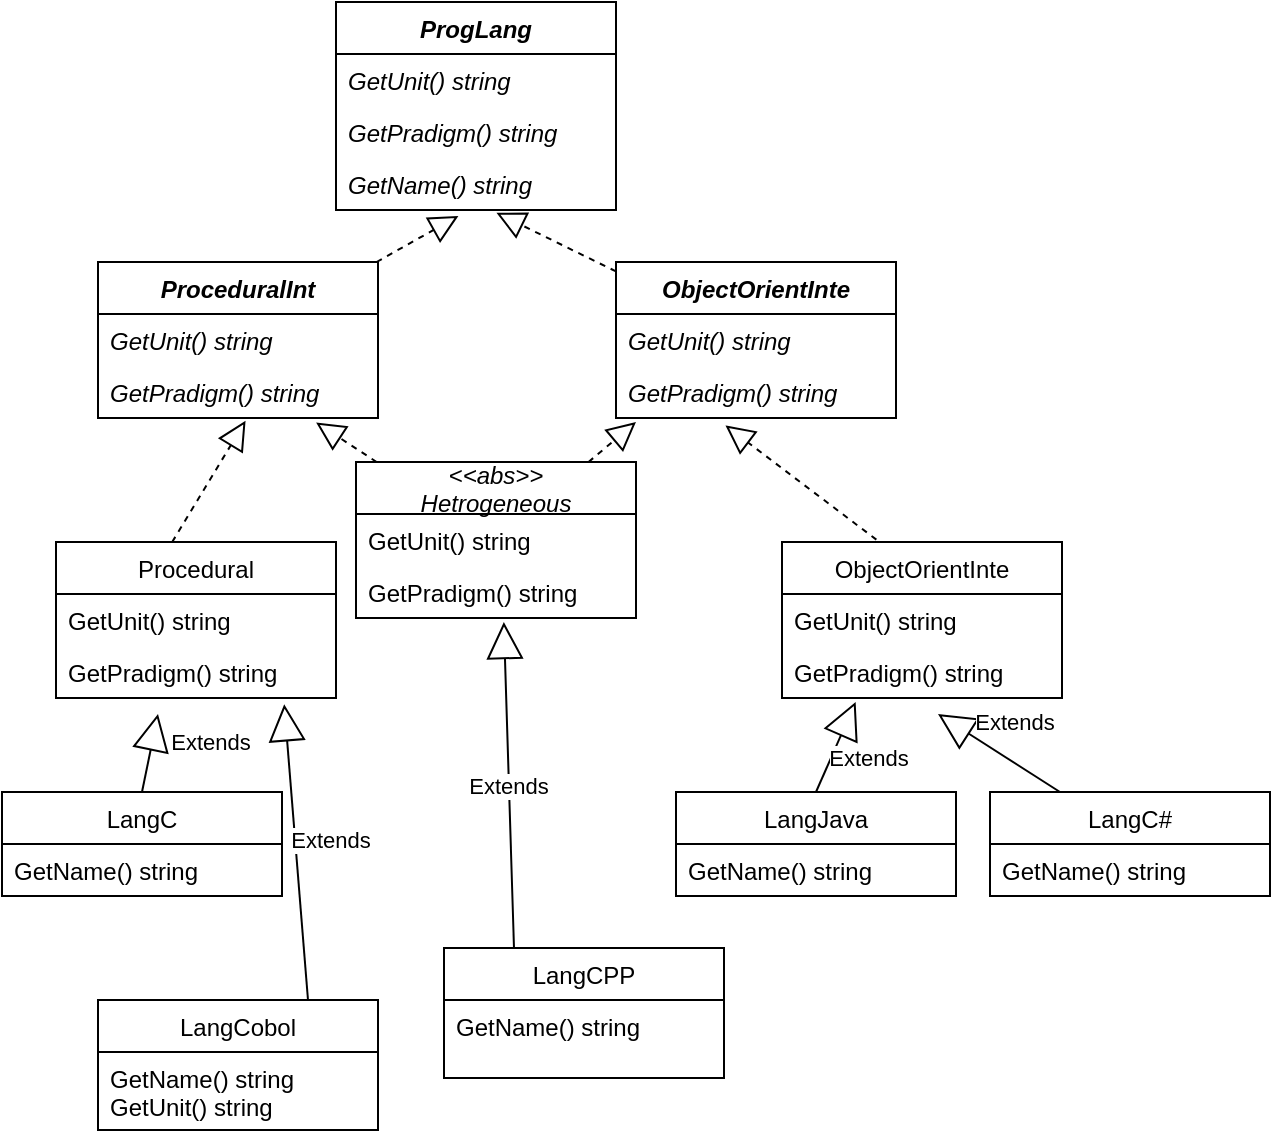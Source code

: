 <mxfile version="20.1.3" type="github">
  <diagram id="M7MpHUqOiyoABDjcpOF4" name="Page-1">
    <mxGraphModel dx="751" dy="690" grid="1" gridSize="13" guides="1" tooltips="1" connect="1" arrows="1" fold="1" page="1" pageScale="1" pageWidth="980" pageHeight="690" math="0" shadow="0">
      <root>
        <mxCell id="0" />
        <mxCell id="1" parent="0" />
        <mxCell id="mPQyHkxRcnNyKBoM3Fjj-2" value="ProgLang" style="swimlane;fontStyle=3;childLayout=stackLayout;horizontal=1;startSize=26;fillColor=none;horizontalStack=0;resizeParent=1;resizeParentMax=0;resizeLast=0;collapsible=1;marginBottom=0;" vertex="1" parent="1">
          <mxGeometry x="180" y="60" width="140" height="104" as="geometry" />
        </mxCell>
        <mxCell id="mPQyHkxRcnNyKBoM3Fjj-3" value="GetUnit() string" style="text;strokeColor=none;fillColor=none;align=left;verticalAlign=top;spacingLeft=4;spacingRight=4;overflow=hidden;rotatable=0;points=[[0,0.5],[1,0.5]];portConstraint=eastwest;fontStyle=2" vertex="1" parent="mPQyHkxRcnNyKBoM3Fjj-2">
          <mxGeometry y="26" width="140" height="26" as="geometry" />
        </mxCell>
        <mxCell id="mPQyHkxRcnNyKBoM3Fjj-4" value="GetPradigm() string" style="text;strokeColor=none;fillColor=none;align=left;verticalAlign=top;spacingLeft=4;spacingRight=4;overflow=hidden;rotatable=0;points=[[0,0.5],[1,0.5]];portConstraint=eastwest;fontStyle=2" vertex="1" parent="mPQyHkxRcnNyKBoM3Fjj-2">
          <mxGeometry y="52" width="140" height="26" as="geometry" />
        </mxCell>
        <mxCell id="mPQyHkxRcnNyKBoM3Fjj-5" value="GetName() string" style="text;strokeColor=none;fillColor=none;align=left;verticalAlign=top;spacingLeft=4;spacingRight=4;overflow=hidden;rotatable=0;points=[[0,0.5],[1,0.5]];portConstraint=eastwest;fontStyle=2" vertex="1" parent="mPQyHkxRcnNyKBoM3Fjj-2">
          <mxGeometry y="78" width="140" height="26" as="geometry" />
        </mxCell>
        <mxCell id="mPQyHkxRcnNyKBoM3Fjj-6" value="ProceduralInt" style="swimlane;fontStyle=3;childLayout=stackLayout;horizontal=1;startSize=26;fillColor=none;horizontalStack=0;resizeParent=1;resizeParentMax=0;resizeLast=0;collapsible=1;marginBottom=0;" vertex="1" parent="1">
          <mxGeometry x="61" y="190" width="140" height="78" as="geometry" />
        </mxCell>
        <mxCell id="mPQyHkxRcnNyKBoM3Fjj-7" value="GetUnit() string" style="text;strokeColor=none;fillColor=none;align=left;verticalAlign=top;spacingLeft=4;spacingRight=4;overflow=hidden;rotatable=0;points=[[0,0.5],[1,0.5]];portConstraint=eastwest;fontStyle=2" vertex="1" parent="mPQyHkxRcnNyKBoM3Fjj-6">
          <mxGeometry y="26" width="140" height="26" as="geometry" />
        </mxCell>
        <mxCell id="mPQyHkxRcnNyKBoM3Fjj-8" value="GetPradigm() string" style="text;strokeColor=none;fillColor=none;align=left;verticalAlign=top;spacingLeft=4;spacingRight=4;overflow=hidden;rotatable=0;points=[[0,0.5],[1,0.5]];portConstraint=eastwest;fontStyle=2" vertex="1" parent="mPQyHkxRcnNyKBoM3Fjj-6">
          <mxGeometry y="52" width="140" height="26" as="geometry" />
        </mxCell>
        <mxCell id="mPQyHkxRcnNyKBoM3Fjj-10" value="ObjectOrientInte" style="swimlane;fontStyle=3;childLayout=stackLayout;horizontal=1;startSize=26;fillColor=none;horizontalStack=0;resizeParent=1;resizeParentMax=0;resizeLast=0;collapsible=1;marginBottom=0;" vertex="1" parent="1">
          <mxGeometry x="320" y="190" width="140" height="78" as="geometry" />
        </mxCell>
        <mxCell id="mPQyHkxRcnNyKBoM3Fjj-11" value="GetUnit() string" style="text;strokeColor=none;fillColor=none;align=left;verticalAlign=top;spacingLeft=4;spacingRight=4;overflow=hidden;rotatable=0;points=[[0,0.5],[1,0.5]];portConstraint=eastwest;fontStyle=2" vertex="1" parent="mPQyHkxRcnNyKBoM3Fjj-10">
          <mxGeometry y="26" width="140" height="26" as="geometry" />
        </mxCell>
        <mxCell id="mPQyHkxRcnNyKBoM3Fjj-12" value="GetPradigm() string" style="text;strokeColor=none;fillColor=none;align=left;verticalAlign=top;spacingLeft=4;spacingRight=4;overflow=hidden;rotatable=0;points=[[0,0.5],[1,0.5]];portConstraint=eastwest;fontStyle=2" vertex="1" parent="mPQyHkxRcnNyKBoM3Fjj-10">
          <mxGeometry y="52" width="140" height="26" as="geometry" />
        </mxCell>
        <mxCell id="mPQyHkxRcnNyKBoM3Fjj-14" value="" style="endArrow=block;dashed=1;endFill=0;endSize=12;html=1;rounded=0;entryX=0.437;entryY=1.115;entryDx=0;entryDy=0;entryPerimeter=0;" edge="1" parent="1" source="mPQyHkxRcnNyKBoM3Fjj-6" target="mPQyHkxRcnNyKBoM3Fjj-5">
          <mxGeometry width="160" relative="1" as="geometry">
            <mxPoint x="190" y="250" as="sourcePoint" />
            <mxPoint x="350" y="250" as="targetPoint" />
          </mxGeometry>
        </mxCell>
        <mxCell id="mPQyHkxRcnNyKBoM3Fjj-15" value="" style="endArrow=block;dashed=1;endFill=0;endSize=12;html=1;rounded=0;entryX=0.573;entryY=1.054;entryDx=0;entryDy=0;entryPerimeter=0;" edge="1" parent="1" source="mPQyHkxRcnNyKBoM3Fjj-10" target="mPQyHkxRcnNyKBoM3Fjj-5">
          <mxGeometry width="160" relative="1" as="geometry">
            <mxPoint x="192.385" y="200" as="sourcePoint" />
            <mxPoint x="221.64" y="177.796" as="targetPoint" />
          </mxGeometry>
        </mxCell>
        <mxCell id="mPQyHkxRcnNyKBoM3Fjj-16" value="&lt;&lt;abs&gt;&gt;&#xa;Hetrogeneous" style="swimlane;fontStyle=2;childLayout=stackLayout;horizontal=1;startSize=26;fillColor=none;horizontalStack=0;resizeParent=1;resizeParentMax=0;resizeLast=0;collapsible=1;marginBottom=0;" vertex="1" parent="1">
          <mxGeometry x="190" y="290" width="140" height="78" as="geometry" />
        </mxCell>
        <mxCell id="mPQyHkxRcnNyKBoM3Fjj-17" value="GetUnit() string" style="text;strokeColor=none;fillColor=none;align=left;verticalAlign=top;spacingLeft=4;spacingRight=4;overflow=hidden;rotatable=0;points=[[0,0.5],[1,0.5]];portConstraint=eastwest;fontStyle=0" vertex="1" parent="mPQyHkxRcnNyKBoM3Fjj-16">
          <mxGeometry y="26" width="140" height="26" as="geometry" />
        </mxCell>
        <mxCell id="mPQyHkxRcnNyKBoM3Fjj-18" value="GetPradigm() string" style="text;strokeColor=none;fillColor=none;align=left;verticalAlign=top;spacingLeft=4;spacingRight=4;overflow=hidden;rotatable=0;points=[[0,0.5],[1,0.5]];portConstraint=eastwest;fontStyle=0" vertex="1" parent="mPQyHkxRcnNyKBoM3Fjj-16">
          <mxGeometry y="52" width="140" height="26" as="geometry" />
        </mxCell>
        <mxCell id="mPQyHkxRcnNyKBoM3Fjj-19" value="" style="endArrow=block;dashed=1;endFill=0;endSize=12;html=1;rounded=0;" edge="1" parent="1" source="mPQyHkxRcnNyKBoM3Fjj-16">
          <mxGeometry width="160" relative="1" as="geometry">
            <mxPoint x="190" y="250" as="sourcePoint" />
            <mxPoint x="330" y="270" as="targetPoint" />
          </mxGeometry>
        </mxCell>
        <mxCell id="mPQyHkxRcnNyKBoM3Fjj-20" value="" style="endArrow=block;dashed=1;endFill=0;endSize=12;html=1;rounded=0;entryX=0.779;entryY=1.085;entryDx=0;entryDy=0;entryPerimeter=0;" edge="1" parent="1" source="mPQyHkxRcnNyKBoM3Fjj-16" target="mPQyHkxRcnNyKBoM3Fjj-8">
          <mxGeometry width="160" relative="1" as="geometry">
            <mxPoint x="316.271" y="300" as="sourcePoint" />
            <mxPoint x="340" y="280" as="targetPoint" />
          </mxGeometry>
        </mxCell>
        <mxCell id="mPQyHkxRcnNyKBoM3Fjj-21" value="Procedural" style="swimlane;fontStyle=0;childLayout=stackLayout;horizontal=1;startSize=26;fillColor=none;horizontalStack=0;resizeParent=1;resizeParentMax=0;resizeLast=0;collapsible=1;marginBottom=0;" vertex="1" parent="1">
          <mxGeometry x="40" y="330" width="140" height="78" as="geometry" />
        </mxCell>
        <mxCell id="mPQyHkxRcnNyKBoM3Fjj-22" value="GetUnit() string" style="text;strokeColor=none;fillColor=none;align=left;verticalAlign=top;spacingLeft=4;spacingRight=4;overflow=hidden;rotatable=0;points=[[0,0.5],[1,0.5]];portConstraint=eastwest;fontStyle=0" vertex="1" parent="mPQyHkxRcnNyKBoM3Fjj-21">
          <mxGeometry y="26" width="140" height="26" as="geometry" />
        </mxCell>
        <mxCell id="mPQyHkxRcnNyKBoM3Fjj-23" value="GetPradigm() string" style="text;strokeColor=none;fillColor=none;align=left;verticalAlign=top;spacingLeft=4;spacingRight=4;overflow=hidden;rotatable=0;points=[[0,0.5],[1,0.5]];portConstraint=eastwest;fontStyle=0" vertex="1" parent="mPQyHkxRcnNyKBoM3Fjj-21">
          <mxGeometry y="52" width="140" height="26" as="geometry" />
        </mxCell>
        <mxCell id="mPQyHkxRcnNyKBoM3Fjj-24" value="ObjectOrientInte" style="swimlane;fontStyle=0;childLayout=stackLayout;horizontal=1;startSize=26;fillColor=none;horizontalStack=0;resizeParent=1;resizeParentMax=0;resizeLast=0;collapsible=1;marginBottom=0;" vertex="1" parent="1">
          <mxGeometry x="403" y="330" width="140" height="78" as="geometry" />
        </mxCell>
        <mxCell id="mPQyHkxRcnNyKBoM3Fjj-25" value="GetUnit() string" style="text;strokeColor=none;fillColor=none;align=left;verticalAlign=top;spacingLeft=4;spacingRight=4;overflow=hidden;rotatable=0;points=[[0,0.5],[1,0.5]];portConstraint=eastwest;fontStyle=0" vertex="1" parent="mPQyHkxRcnNyKBoM3Fjj-24">
          <mxGeometry y="26" width="140" height="26" as="geometry" />
        </mxCell>
        <mxCell id="mPQyHkxRcnNyKBoM3Fjj-26" value="GetPradigm() string" style="text;strokeColor=none;fillColor=none;align=left;verticalAlign=top;spacingLeft=4;spacingRight=4;overflow=hidden;rotatable=0;points=[[0,0.5],[1,0.5]];portConstraint=eastwest;fontStyle=0" vertex="1" parent="mPQyHkxRcnNyKBoM3Fjj-24">
          <mxGeometry y="52" width="140" height="26" as="geometry" />
        </mxCell>
        <mxCell id="mPQyHkxRcnNyKBoM3Fjj-29" value="LangC" style="swimlane;fontStyle=0;childLayout=stackLayout;horizontal=1;startSize=26;fillColor=none;horizontalStack=0;resizeParent=1;resizeParentMax=0;resizeLast=0;collapsible=1;marginBottom=0;" vertex="1" parent="1">
          <mxGeometry x="13" y="455" width="140" height="52" as="geometry" />
        </mxCell>
        <mxCell id="mPQyHkxRcnNyKBoM3Fjj-30" value="GetName() string" style="text;strokeColor=none;fillColor=none;align=left;verticalAlign=top;spacingLeft=4;spacingRight=4;overflow=hidden;rotatable=0;points=[[0,0.5],[1,0.5]];portConstraint=eastwest;fontStyle=0" vertex="1" parent="mPQyHkxRcnNyKBoM3Fjj-29">
          <mxGeometry y="26" width="140" height="26" as="geometry" />
        </mxCell>
        <mxCell id="mPQyHkxRcnNyKBoM3Fjj-32" value="LangCobol" style="swimlane;fontStyle=0;childLayout=stackLayout;horizontal=1;startSize=26;fillColor=none;horizontalStack=0;resizeParent=1;resizeParentMax=0;resizeLast=0;collapsible=1;marginBottom=0;" vertex="1" parent="1">
          <mxGeometry x="61" y="559" width="140" height="65" as="geometry" />
        </mxCell>
        <mxCell id="mPQyHkxRcnNyKBoM3Fjj-33" value="GetName() string&#xa;GetUnit() string" style="text;strokeColor=none;fillColor=none;align=left;verticalAlign=top;spacingLeft=4;spacingRight=4;overflow=hidden;rotatable=0;points=[[0,0.5],[1,0.5]];portConstraint=eastwest;fontStyle=0" vertex="1" parent="mPQyHkxRcnNyKBoM3Fjj-32">
          <mxGeometry y="26" width="140" height="39" as="geometry" />
        </mxCell>
        <mxCell id="mPQyHkxRcnNyKBoM3Fjj-35" value="Extends" style="endArrow=block;endSize=16;endFill=0;html=1;rounded=0;exitX=0.5;exitY=0;exitDx=0;exitDy=0;" edge="1" parent="1" source="mPQyHkxRcnNyKBoM3Fjj-29">
          <mxGeometry x="0.623" y="-28" width="160" relative="1" as="geometry">
            <mxPoint x="130.184" y="343.0" as="sourcePoint" />
            <mxPoint x="91" y="416" as="targetPoint" />
            <mxPoint y="1" as="offset" />
          </mxGeometry>
        </mxCell>
        <mxCell id="mPQyHkxRcnNyKBoM3Fjj-36" value="Extends" style="endArrow=block;endSize=16;endFill=0;html=1;rounded=0;exitX=0.75;exitY=0;exitDx=0;exitDy=0;entryX=0.815;entryY=1.121;entryDx=0;entryDy=0;entryPerimeter=0;" edge="1" parent="1" source="mPQyHkxRcnNyKBoM3Fjj-32" target="mPQyHkxRcnNyKBoM3Fjj-23">
          <mxGeometry x="0.059" y="-17" width="160" relative="1" as="geometry">
            <mxPoint x="96" y="468" as="sourcePoint" />
            <mxPoint x="104" y="429" as="targetPoint" />
            <mxPoint as="offset" />
            <Array as="points" />
          </mxGeometry>
        </mxCell>
        <mxCell id="mPQyHkxRcnNyKBoM3Fjj-37" value="LangJava" style="swimlane;fontStyle=0;childLayout=stackLayout;horizontal=1;startSize=26;fillColor=none;horizontalStack=0;resizeParent=1;resizeParentMax=0;resizeLast=0;collapsible=1;marginBottom=0;" vertex="1" parent="1">
          <mxGeometry x="350" y="455" width="140" height="52" as="geometry" />
        </mxCell>
        <mxCell id="mPQyHkxRcnNyKBoM3Fjj-38" value="GetName() string" style="text;strokeColor=none;fillColor=none;align=left;verticalAlign=top;spacingLeft=4;spacingRight=4;overflow=hidden;rotatable=0;points=[[0,0.5],[1,0.5]];portConstraint=eastwest;fontStyle=0" vertex="1" parent="mPQyHkxRcnNyKBoM3Fjj-37">
          <mxGeometry y="26" width="140" height="26" as="geometry" />
        </mxCell>
        <mxCell id="mPQyHkxRcnNyKBoM3Fjj-39" value="LangC#" style="swimlane;fontStyle=0;childLayout=stackLayout;horizontal=1;startSize=26;fillColor=none;horizontalStack=0;resizeParent=1;resizeParentMax=0;resizeLast=0;collapsible=1;marginBottom=0;" vertex="1" parent="1">
          <mxGeometry x="507" y="455" width="140" height="52" as="geometry" />
        </mxCell>
        <mxCell id="mPQyHkxRcnNyKBoM3Fjj-40" value="GetName() string" style="text;strokeColor=none;fillColor=none;align=left;verticalAlign=top;spacingLeft=4;spacingRight=4;overflow=hidden;rotatable=0;points=[[0,0.5],[1,0.5]];portConstraint=eastwest;fontStyle=0" vertex="1" parent="mPQyHkxRcnNyKBoM3Fjj-39">
          <mxGeometry y="26" width="140" height="26" as="geometry" />
        </mxCell>
        <mxCell id="mPQyHkxRcnNyKBoM3Fjj-41" value="Extends" style="endArrow=block;endSize=16;endFill=0;html=1;rounded=0;exitX=0.5;exitY=0;exitDx=0;exitDy=0;entryX=0.263;entryY=1.077;entryDx=0;entryDy=0;entryPerimeter=0;" edge="1" parent="1" source="mPQyHkxRcnNyKBoM3Fjj-37" target="mPQyHkxRcnNyKBoM3Fjj-26">
          <mxGeometry x="0.059" y="-17" width="160" relative="1" as="geometry">
            <mxPoint x="222.0" y="546" as="sourcePoint" />
            <mxPoint x="167.1" y="424.146" as="targetPoint" />
            <mxPoint as="offset" />
            <Array as="points" />
          </mxGeometry>
        </mxCell>
        <mxCell id="mPQyHkxRcnNyKBoM3Fjj-42" value="Extends" style="endArrow=block;endSize=16;endFill=0;html=1;rounded=0;exitX=0.25;exitY=0;exitDx=0;exitDy=0;" edge="1" parent="1" source="mPQyHkxRcnNyKBoM3Fjj-39">
          <mxGeometry x="0.059" y="-17" width="160" relative="1" as="geometry">
            <mxPoint x="433" y="468" as="sourcePoint" />
            <mxPoint x="481" y="416" as="targetPoint" />
            <mxPoint as="offset" />
            <Array as="points" />
          </mxGeometry>
        </mxCell>
        <mxCell id="mPQyHkxRcnNyKBoM3Fjj-43" value="LangCPP" style="swimlane;fontStyle=0;childLayout=stackLayout;horizontal=1;startSize=26;fillColor=none;horizontalStack=0;resizeParent=1;resizeParentMax=0;resizeLast=0;collapsible=1;marginBottom=0;" vertex="1" parent="1">
          <mxGeometry x="234" y="533" width="140" height="65" as="geometry" />
        </mxCell>
        <mxCell id="mPQyHkxRcnNyKBoM3Fjj-44" value="GetName() string" style="text;strokeColor=none;fillColor=none;align=left;verticalAlign=top;spacingLeft=4;spacingRight=4;overflow=hidden;rotatable=0;points=[[0,0.5],[1,0.5]];portConstraint=eastwest;fontStyle=0" vertex="1" parent="mPQyHkxRcnNyKBoM3Fjj-43">
          <mxGeometry y="26" width="140" height="39" as="geometry" />
        </mxCell>
        <mxCell id="mPQyHkxRcnNyKBoM3Fjj-45" value="Extends" style="endArrow=block;endSize=16;endFill=0;html=1;rounded=0;exitX=0.25;exitY=0;exitDx=0;exitDy=0;entryX=0.528;entryY=1.077;entryDx=0;entryDy=0;entryPerimeter=0;" edge="1" parent="1" source="mPQyHkxRcnNyKBoM3Fjj-43" target="mPQyHkxRcnNyKBoM3Fjj-18">
          <mxGeometry width="160" relative="1" as="geometry">
            <mxPoint x="156" y="260" as="sourcePoint" />
            <mxPoint x="316" y="260" as="targetPoint" />
          </mxGeometry>
        </mxCell>
        <mxCell id="mPQyHkxRcnNyKBoM3Fjj-46" value="" style="endArrow=block;dashed=1;endFill=0;endSize=12;html=1;rounded=0;entryX=0.527;entryY=1.055;entryDx=0;entryDy=0;entryPerimeter=0;exitX=0.415;exitY=0;exitDx=0;exitDy=0;exitPerimeter=0;" edge="1" parent="1" source="mPQyHkxRcnNyKBoM3Fjj-21" target="mPQyHkxRcnNyKBoM3Fjj-8">
          <mxGeometry width="160" relative="1" as="geometry">
            <mxPoint x="213.296" y="203" as="sourcePoint" />
            <mxPoint x="254.18" y="179.99" as="targetPoint" />
          </mxGeometry>
        </mxCell>
        <mxCell id="mPQyHkxRcnNyKBoM3Fjj-47" value="" style="endArrow=block;dashed=1;endFill=0;endSize=12;html=1;rounded=0;entryX=0.391;entryY=1.143;entryDx=0;entryDy=0;entryPerimeter=0;exitX=0.337;exitY=-0.015;exitDx=0;exitDy=0;exitPerimeter=0;" edge="1" parent="1" source="mPQyHkxRcnNyKBoM3Fjj-24" target="mPQyHkxRcnNyKBoM3Fjj-12">
          <mxGeometry width="160" relative="1" as="geometry">
            <mxPoint x="333" y="207.698" as="sourcePoint" />
            <mxPoint x="273.22" y="178.404" as="targetPoint" />
          </mxGeometry>
        </mxCell>
      </root>
    </mxGraphModel>
  </diagram>
</mxfile>
